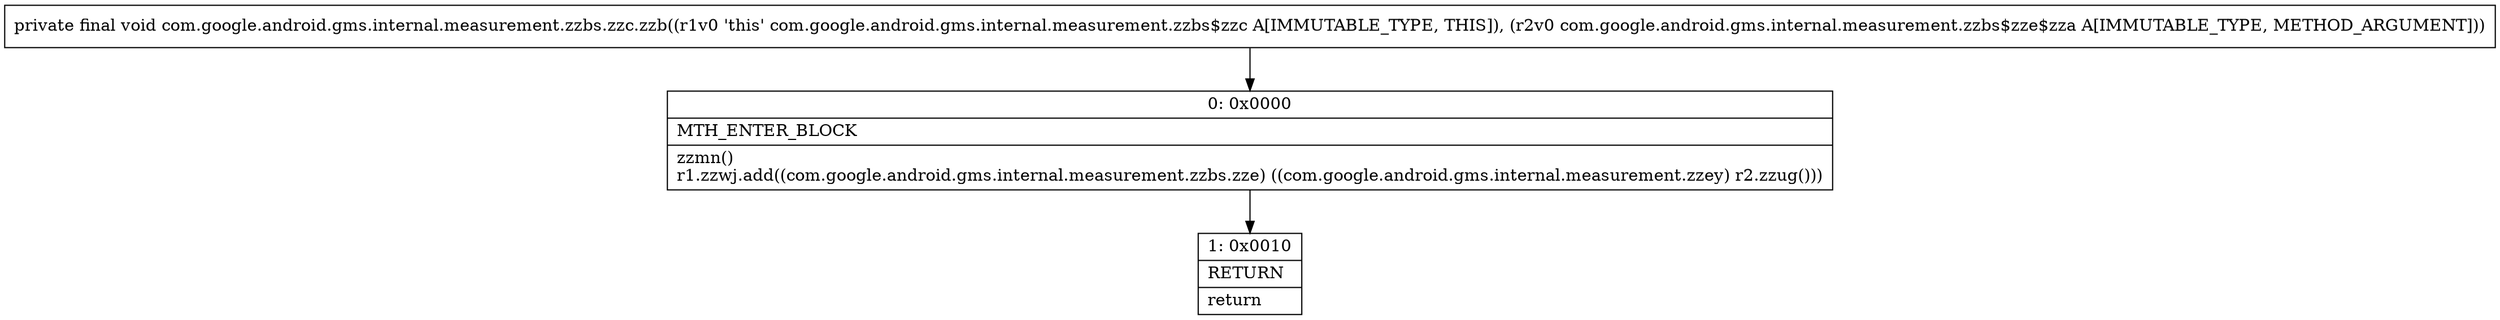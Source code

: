 digraph "CFG forcom.google.android.gms.internal.measurement.zzbs.zzc.zzb(Lcom\/google\/android\/gms\/internal\/measurement\/zzbs$zze$zza;)V" {
Node_0 [shape=record,label="{0\:\ 0x0000|MTH_ENTER_BLOCK\l|zzmn()\lr1.zzwj.add((com.google.android.gms.internal.measurement.zzbs.zze) ((com.google.android.gms.internal.measurement.zzey) r2.zzug()))\l}"];
Node_1 [shape=record,label="{1\:\ 0x0010|RETURN\l|return\l}"];
MethodNode[shape=record,label="{private final void com.google.android.gms.internal.measurement.zzbs.zzc.zzb((r1v0 'this' com.google.android.gms.internal.measurement.zzbs$zzc A[IMMUTABLE_TYPE, THIS]), (r2v0 com.google.android.gms.internal.measurement.zzbs$zze$zza A[IMMUTABLE_TYPE, METHOD_ARGUMENT])) }"];
MethodNode -> Node_0;
Node_0 -> Node_1;
}


